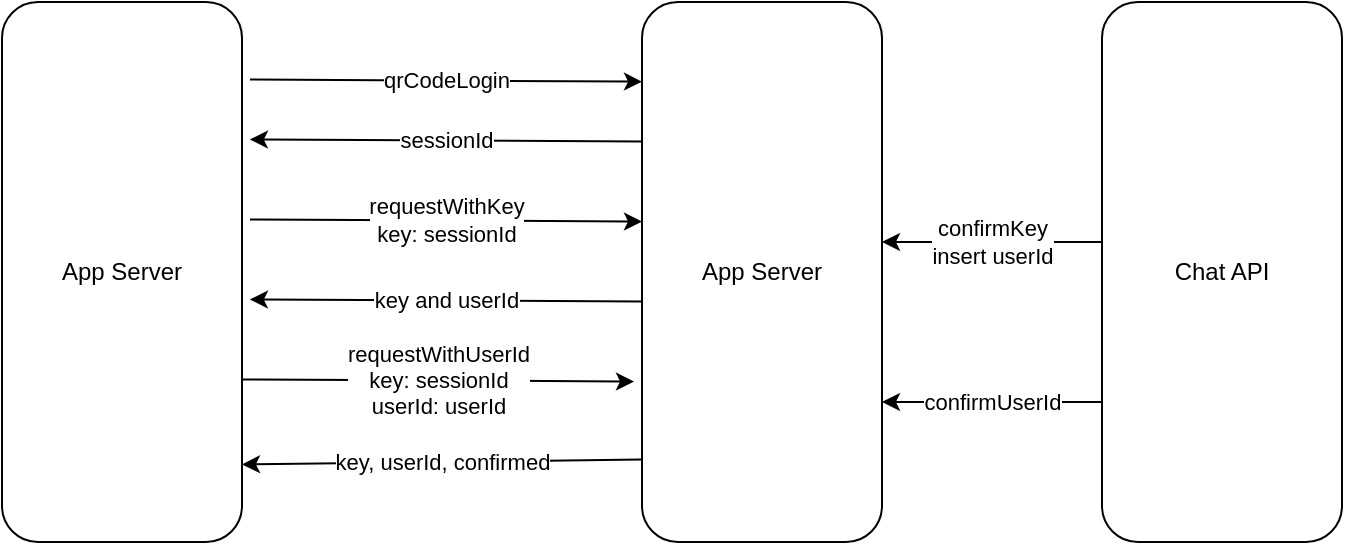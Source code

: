 <mxfile version="24.0.4" type="device">
  <diagram name="Page-1" id="0WxyVJalpS0WnLP0XDzm">
    <mxGraphModel dx="954" dy="727" grid="1" gridSize="10" guides="1" tooltips="1" connect="1" arrows="1" fold="1" page="1" pageScale="1" pageWidth="850" pageHeight="1100" math="0" shadow="0">
      <root>
        <mxCell id="0" />
        <mxCell id="1" parent="0" />
        <mxCell id="u-sjSB0GX09x1tlE4czm-17" value="App Server" style="rounded=1;whiteSpace=wrap;html=1;" vertex="1" parent="1">
          <mxGeometry x="90" y="40" width="120" height="270" as="geometry" />
        </mxCell>
        <mxCell id="u-sjSB0GX09x1tlE4czm-18" value="App Server" style="rounded=1;whiteSpace=wrap;html=1;" vertex="1" parent="1">
          <mxGeometry x="410" y="40" width="120" height="270" as="geometry" />
        </mxCell>
        <mxCell id="u-sjSB0GX09x1tlE4czm-19" value="qrCodeLogin" style="endArrow=classic;html=1;rounded=0;entryX=-0.033;entryY=0.124;entryDx=0;entryDy=0;entryPerimeter=0;" edge="1" parent="1">
          <mxGeometry width="50" height="50" relative="1" as="geometry">
            <mxPoint x="213.96" y="78.75" as="sourcePoint" />
            <mxPoint x="410.0" y="79.83" as="targetPoint" />
          </mxGeometry>
        </mxCell>
        <mxCell id="u-sjSB0GX09x1tlE4czm-20" value="sessionId" style="endArrow=classic;html=1;rounded=0;exitX=-0.033;exitY=0.359;exitDx=0;exitDy=0;exitPerimeter=0;" edge="1" parent="1">
          <mxGeometry width="50" height="50" relative="1" as="geometry">
            <mxPoint x="410.0" y="109.78" as="sourcePoint" />
            <mxPoint x="213.96" y="108.75" as="targetPoint" />
          </mxGeometry>
        </mxCell>
        <mxCell id="u-sjSB0GX09x1tlE4czm-21" value="requestWithKey&lt;div&gt;key: sessionId&lt;/div&gt;" style="endArrow=classic;html=1;rounded=0;entryX=-0.033;entryY=0.124;entryDx=0;entryDy=0;entryPerimeter=0;" edge="1" parent="1">
          <mxGeometry width="50" height="50" relative="1" as="geometry">
            <mxPoint x="214" y="148.75" as="sourcePoint" />
            <mxPoint x="410" y="149.75" as="targetPoint" />
          </mxGeometry>
        </mxCell>
        <mxCell id="u-sjSB0GX09x1tlE4czm-23" value="Chat API" style="rounded=1;whiteSpace=wrap;html=1;" vertex="1" parent="1">
          <mxGeometry x="640" y="40" width="120" height="270" as="geometry" />
        </mxCell>
        <mxCell id="u-sjSB0GX09x1tlE4czm-24" value="confirmKey&lt;div&gt;insert userId&lt;/div&gt;" style="endArrow=classic;html=1;rounded=0;" edge="1" parent="1">
          <mxGeometry width="50" height="50" relative="1" as="geometry">
            <mxPoint x="640" y="160" as="sourcePoint" />
            <mxPoint x="530" y="160" as="targetPoint" />
          </mxGeometry>
        </mxCell>
        <mxCell id="u-sjSB0GX09x1tlE4czm-25" value="key and userId" style="endArrow=classic;html=1;rounded=0;exitX=-0.033;exitY=0.359;exitDx=0;exitDy=0;exitPerimeter=0;" edge="1" parent="1">
          <mxGeometry width="50" height="50" relative="1" as="geometry">
            <mxPoint x="410.0" y="189.78" as="sourcePoint" />
            <mxPoint x="213.96" y="188.75" as="targetPoint" />
          </mxGeometry>
        </mxCell>
        <mxCell id="u-sjSB0GX09x1tlE4czm-26" value="requestWithUserId&lt;div&gt;key: sessionId&lt;/div&gt;&lt;div&gt;userId: userId&lt;/div&gt;" style="endArrow=classic;html=1;rounded=0;entryX=-0.033;entryY=0.124;entryDx=0;entryDy=0;entryPerimeter=0;" edge="1" parent="1">
          <mxGeometry width="50" height="50" relative="1" as="geometry">
            <mxPoint x="210" y="228.75" as="sourcePoint" />
            <mxPoint x="406" y="229.75" as="targetPoint" />
          </mxGeometry>
        </mxCell>
        <mxCell id="u-sjSB0GX09x1tlE4czm-27" value="confirmUserId" style="endArrow=classic;html=1;rounded=0;" edge="1" parent="1">
          <mxGeometry width="50" height="50" relative="1" as="geometry">
            <mxPoint x="640" y="240" as="sourcePoint" />
            <mxPoint x="530" y="240" as="targetPoint" />
          </mxGeometry>
        </mxCell>
        <mxCell id="u-sjSB0GX09x1tlE4czm-28" value="key, userId, confirmed" style="endArrow=classic;html=1;rounded=0;entryX=1;entryY=0.75;entryDx=0;entryDy=0;" edge="1" parent="1">
          <mxGeometry width="50" height="50" relative="1" as="geometry">
            <mxPoint x="410" y="268.75" as="sourcePoint" />
            <mxPoint x="210" y="271.25" as="targetPoint" />
          </mxGeometry>
        </mxCell>
      </root>
    </mxGraphModel>
  </diagram>
</mxfile>

